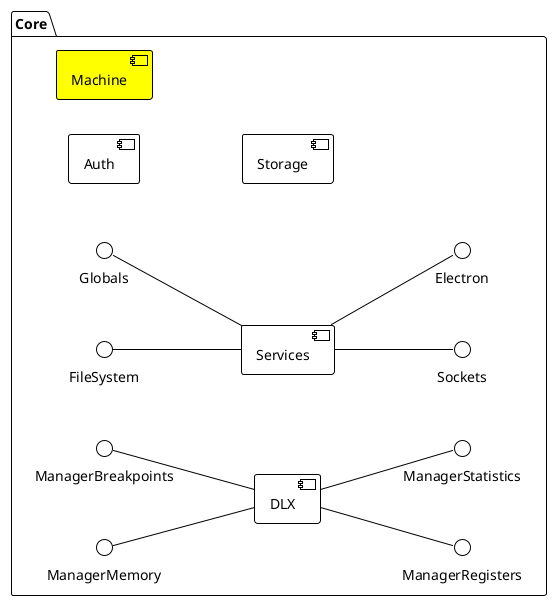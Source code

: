 @startuml
'https://plantuml.com/class-diagram
!theme plain
left to right direction

package Core {
  [Auth]
  [DLX]-up-ManagerMemory
  [DLX]-up-ManagerBreakpoints
  [DLX]-down-ManagerRegisters
  [DLX]-down-ManagerStatistics
  [Machine] #Yellow
  [Services]-up-FileSystem
  [Services]-up-Globals
  [Services]-down-Sockets
  [Services]-down-Electron
  [Storage]
}

@enduml

